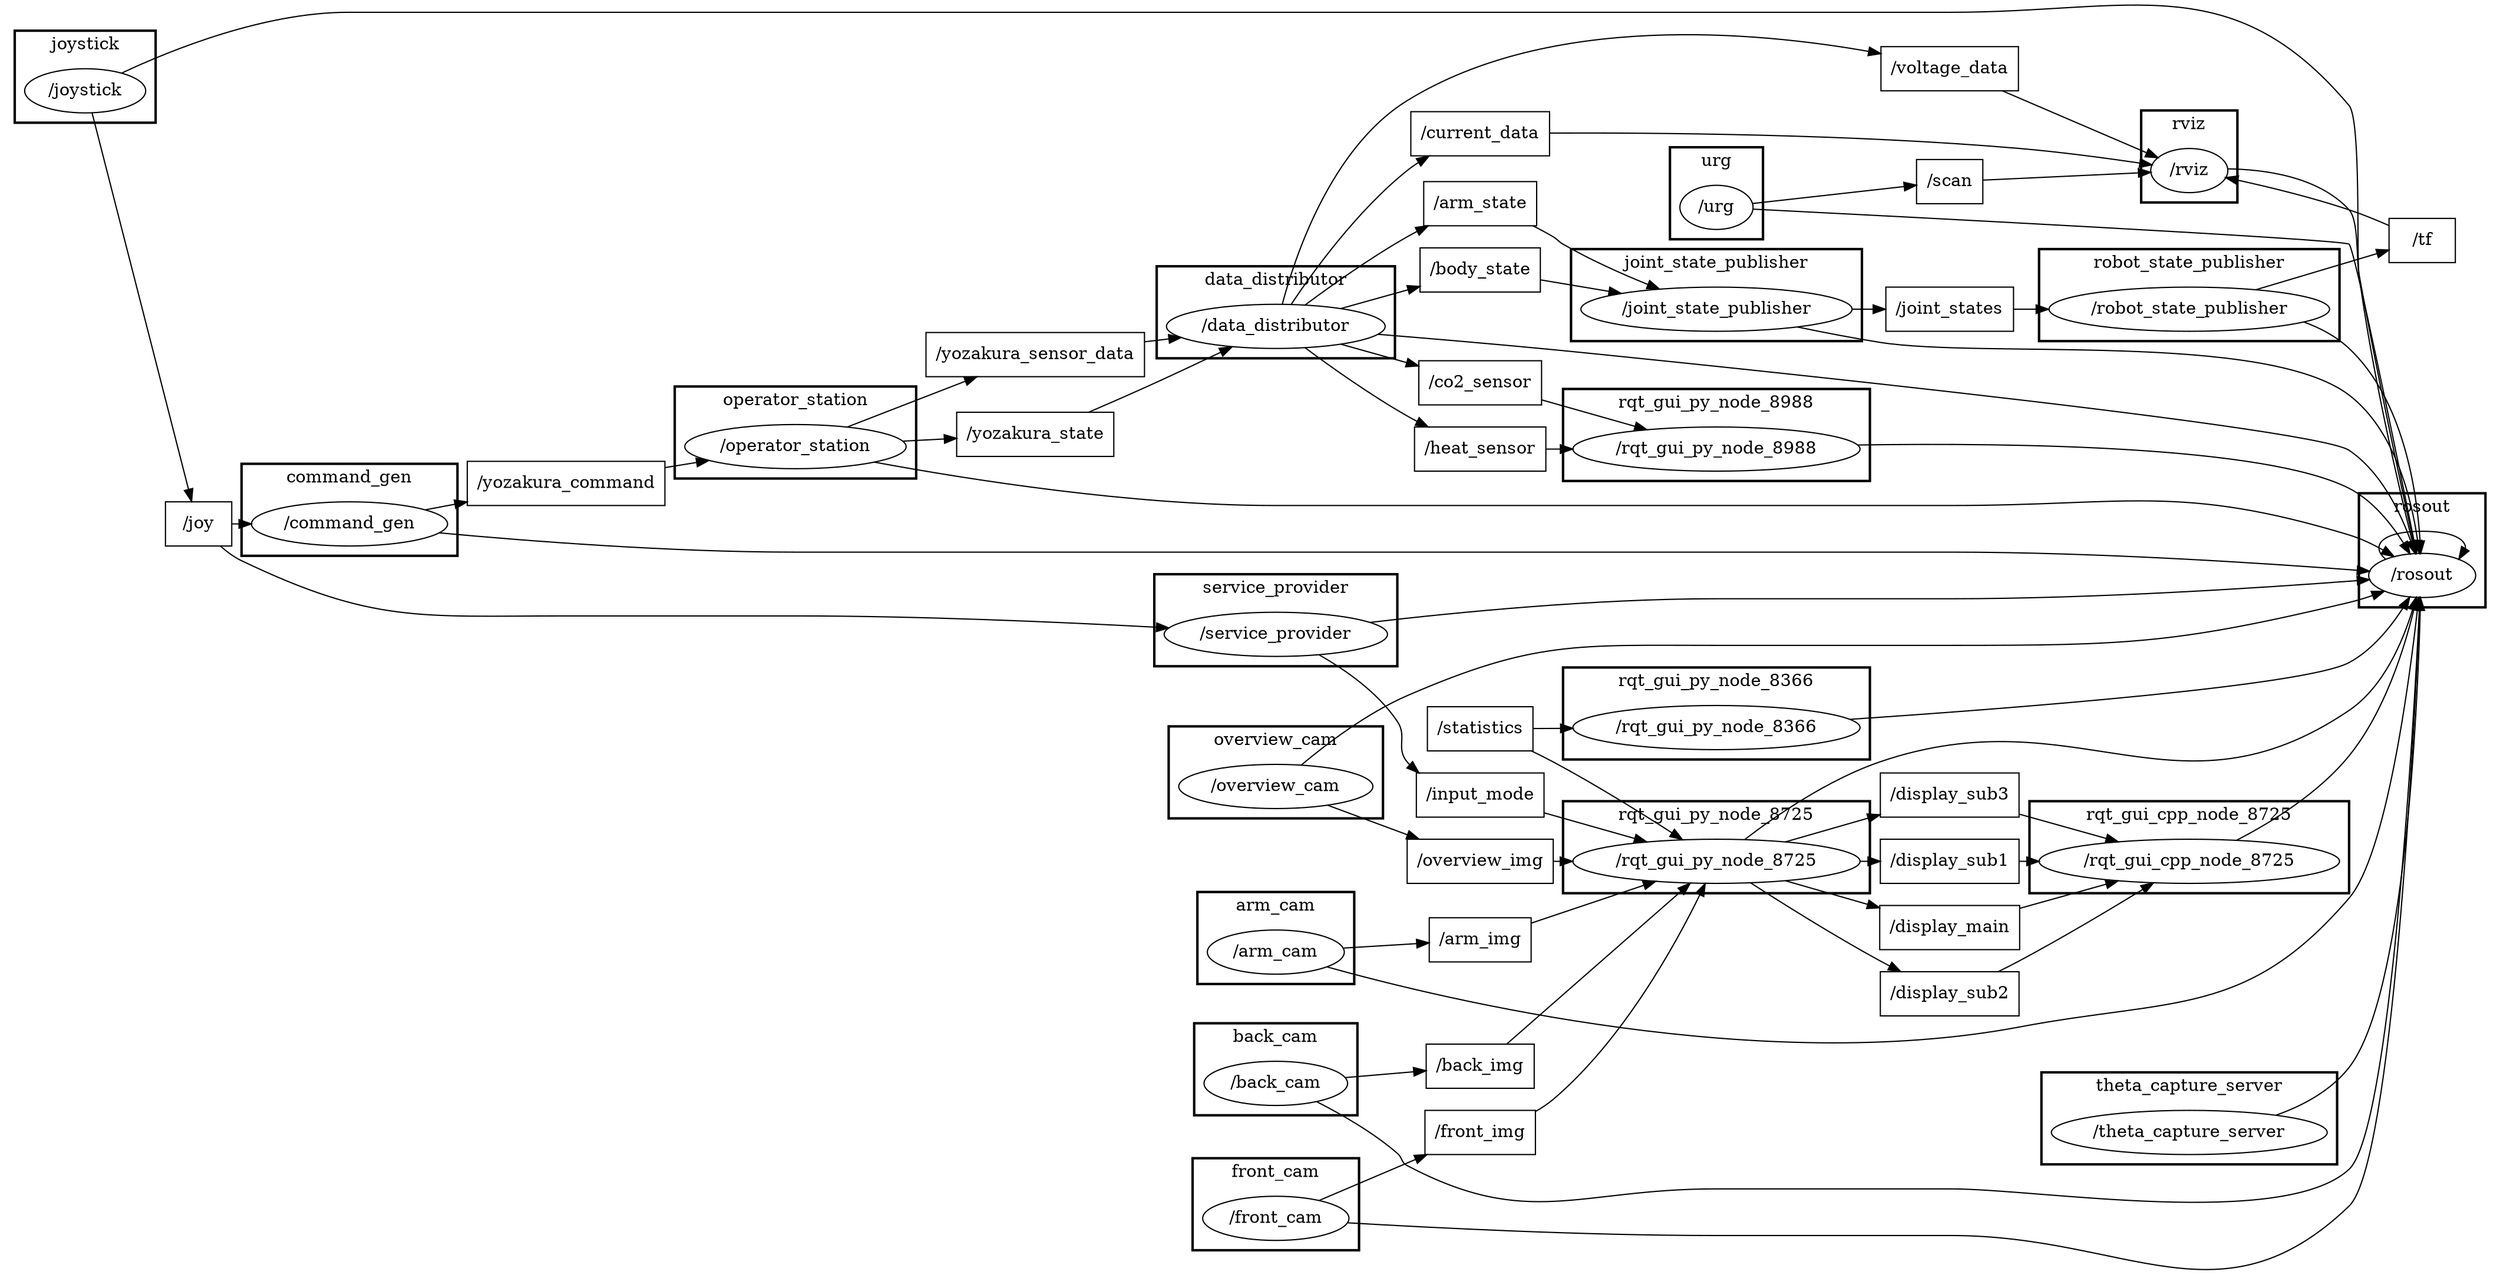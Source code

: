 digraph graphname {
	graph [bb="0,0,1692,1114",
		compound=True,
		rank=same,
		rankdir=LR,
		ranksep=0.2
	];
	node [label="\N"];
	subgraph cluster_urg {
		graph [bb="1128,191,1198,266",
			compound=True,
			label=urg,
			lheight=0.21,
			lp="1163,254.5",
			lwidth=0.26,
			rank=same,
			rankdir=LR,
			ranksep=0.2,
			style=bold
		];
		_urg		 [URL=_urg,
			height=0.5,
			label="/urg",
			pos="1163,217",
			shape=ellipse,
			width=0.75];
	}
	subgraph cluster_back_cam {
		graph [bb="806,873,922,948",
			compound=True,
			label=back_cam,
			lheight=0.21,
			lp="864,936.5",
			lwidth=0.78,
			rank=same,
			rankdir=LR,
			ranksep=0.2,
			style=bold
		];
		_back_cam		 [URL=_back_cam,
			height=0.5,
			label="/back_cam",
			pos="864,899",
			shape=ellipse,
			width=1.3721];
	}
	subgraph cluster_joystick {
		graph [bb="8,1031,106,1106",
			compound=True,
			label=joystick,
			lheight=0.21,
			lp="57,1094.5",
			lwidth=0.60,
			rank=same,
			rankdir=LR,
			ranksep=0.2,
			style=bold
		];
		_joystick		 [URL=_joystick,
			height=0.5,
			label="/joystick",
			pos="57,1057",
			shape=ellipse,
			width=1.1374];
	}
	subgraph cluster_rqt_gui_py_node_8725 {
		graph [bb="1060,694,1266,769",
			compound=True,
			label=rqt_gui_py_node_8725,
			lheight=0.21,
			lp="1163,757.5",
			lwidth=1.76,
			rank=same,
			rankdir=LR,
			ranksep=0.2,
			style=bold
		];
		_rqt_gui_py_node_8725		 [URL=_rqt_gui_py_node_8725,
			height=0.5,
			label="/rqt_gui_py_node_8725",
			pos="1163,720",
			shape=ellipse,
			width=2.6359];
	}
	subgraph cluster_front_cam {
		graph [bb="806,693,922,768",
			compound=True,
			label=front_cam,
			lheight=0.21,
			lp="864,756.5",
			lwidth=0.79,
			rank=same,
			rankdir=LR,
			ranksep=0.2,
			style=bold
		];
		_front_cam		 [URL=_front_cam,
			height=0.5,
			label="/front_cam",
			pos="864,719",
			shape=ellipse,
			width=1.3902];
	}
	subgraph cluster_rviz {
		graph [bb="1448,145,1518,220",
			compound=True,
			label=rviz,
			lheight=0.21,
			lp="1483,208.5",
			lwidth=0.31,
			rank=same,
			rankdir=LR,
			ranksep=0.2,
			style=bold
		];
		_rviz		 [URL=_rviz,
			height=0.5,
			label="/rviz",
			pos="1483,171",
			shape=ellipse,
			width=0.75];
	}
	subgraph cluster_rqt_gui_cpp_node_8725 {
		graph [bb="1376,640,1590,715",
			compound=True,
			label=rqt_gui_cpp_node_8725,
			lheight=0.21,
			lp="1483,703.5",
			lwidth=1.85,
			rank=same,
			rankdir=LR,
			ranksep=0.2,
			style=bold
		];
		_rqt_gui_cpp_node_8725		 [URL=_rqt_gui_cpp_node_8725,
			height=0.5,
			label="/rqt_gui_cpp_node_8725",
			pos="1483,666",
			shape=ellipse,
			width=2.7442];
	}
	subgraph cluster_joint_state_publisher {
		graph [bb="1068,33,1258,108",
			compound=True,
			label=joint_state_publisher,
			lheight=0.21,
			lp="1163,96.5",
			lwidth=1.58,
			rank=same,
			rankdir=LR,
			ranksep=0.2,
			style=bold
		];
		_joint_state_publisher		 [URL=_joint_state_publisher,
			height=0.5,
			label="/joint_state_publisher",
			pos="1163,59",
			shape=ellipse,
			width=2.4192];
	}
	subgraph cluster_operator_station {
		graph [bb="472,753,628,828",
			compound=True,
			label=operator_station,
			lheight=0.21,
			lp="550,816.5",
			lwidth=1.22,
			rank=same,
			rankdir=LR,
			ranksep=0.2,
			style=bold
		];
		_operator_station		 [URL=_operator_station,
			height=0.5,
			label="/operator_station",
			pos="550,779",
			shape=ellipse,
			width=1.9498];
	}
	subgraph cluster_rosout {
		graph [bb="1598,483,1684,576",
			compound=True,
			label=rosout,
			lheight=0.21,
			lp="1641,564.5",
			lwidth=0.47,
			rank=same,
			rankdir=LR,
			ranksep=0.2,
			style=bold
		];
		_rosout		 [URL=_rosout,
			height=0.5,
			label="/rosout",
			pos="1641,509",
			shape=ellipse,
			width=0.97491];
		_rosout -> _rosout		 [penwidth=1,
			pos="e,1665.7,521.92 1616.3,521.92 1605,533.13 1613.2,545 1641,545 1661.4,545 1671.3,538.6 1670.6,530.76"];
	}
	subgraph cluster_rqt_gui_py_node_8366 {
		graph [bb="1060,548,1266,623",
			compound=True,
			label=rqt_gui_py_node_8366,
			lheight=0.21,
			lp="1163,611.5",
			lwidth=1.76,
			rank=same,
			rankdir=LR,
			ranksep=0.2,
			style=bold
		];
		_rqt_gui_py_node_8366		 [URL=_rqt_gui_py_node_8366,
			height=0.5,
			label="/rqt_gui_py_node_8366",
			pos="1163,574",
			shape=ellipse,
			width=2.6359];
	}
	subgraph cluster_theta_capture_server {
		graph [bb="1388,359,1578,434",
			compound=True,
			label=theta_capture_server,
			lheight=0.21,
			lp="1483,422.5",
			lwidth=1.57,
			rank=same,
			rankdir=LR,
			ranksep=0.2,
			style=bold
		];
		_theta_capture_server		 [URL=_theta_capture_server,
			height=0.5,
			label="/theta_capture_server",
			pos="1483,385",
			shape=ellipse,
			width=2.4012];
	}
	subgraph cluster_service_provider {
		graph [bb="784,790,944,865",
			compound=True,
			label=service_provider,
			lheight=0.21,
			lp="864,853.5",
			lwidth=1.26,
			rank=same,
			rankdir=LR,
			ranksep=0.2,
			style=bold
		];
		_service_provider		 [URL=_service_provider,
			height=0.5,
			label="/service_provider",
			pos="864,816",
			shape=ellipse,
			width=2.004];
	}
	subgraph cluster_data_distributor {
		graph [bb="787,241,941,316",
			compound=True,
			label=data_distributor,
			lheight=0.21,
			lp="864,304.5",
			lwidth=1.19,
			rank=same,
			rankdir=LR,
			ranksep=0.2,
			style=bold
		];
		_data_distributor		 [URL=_data_distributor,
			height=0.5,
			label="/data_distributor",
			pos="864,267",
			shape=ellipse,
			width=1.9137];
	}
	subgraph cluster_command_gen {
		graph [bb="176,949,324,1024",
			compound=True,
			label=command_gen,
			lheight=0.21,
			lp="250,1012.5",
			lwidth=1.14,
			rank=same,
			rankdir=LR,
			ranksep=0.2,
			style=bold
		];
		_command_gen		 [URL=_command_gen,
			height=0.5,
			label="/command_gen",
			pos="250,975",
			shape=ellipse,
			width=1.8234];
	}
	subgraph cluster_overview_cam {
		graph [bb="790,581,938,656",
			compound=True,
			label=overview_cam,
			lheight=0.21,
			lp="864,644.5",
			lwidth=1.12,
			rank=same,
			rankdir=LR,
			ranksep=0.2,
			style=bold
		];
		_overview_cam		 [URL=_overview_cam,
			height=0.5,
			label="/overview_cam",
			pos="864,607",
			shape=ellipse,
			width=1.8234];
	}
	subgraph cluster_rqt_gui_py_node_8988 {
		graph [bb="1060,274,1266,349",
			compound=True,
			label=rqt_gui_py_node_8988,
			lheight=0.21,
			lp="1163,337.5",
			lwidth=1.76,
			rank=same,
			rankdir=LR,
			ranksep=0.2,
			style=bold
		];
		_rqt_gui_py_node_8988		 [URL=_rqt_gui_py_node_8988,
			height=0.5,
			label="/rqt_gui_py_node_8988",
			pos="1163,300",
			shape=ellipse,
			width=2.6359];
	}
	subgraph cluster_robot_state_publisher {
		graph [bb="1386,8,1580,83",
			compound=True,
			label=robot_state_publisher,
			lheight=0.21,
			lp="1483,71.5",
			lwidth=1.64,
			rank=same,
			rankdir=LR,
			ranksep=0.2,
			style=bold
		];
		_robot_state_publisher		 [URL=_robot_state_publisher,
			height=0.5,
			label="/robot_state_publisher",
			pos="1483,34",
			shape=ellipse,
			width=2.4734];
	}
	subgraph cluster_arm_cam {
		graph [bb="809,441,919,516",
			compound=True,
			label=arm_cam,
			lheight=0.21,
			lp="864,504.5",
			lwidth=0.72,
			rank=same,
			rankdir=LR,
			ranksep=0.2,
			style=bold
		];
		_arm_cam		 [URL=_arm_cam,
			height=0.5,
			label="/arm_cam",
			pos="864,467",
			shape=ellipse,
			width=1.2999];
	}
	_display_main	 [URL=topic_3A_display_main,
		height=0.5,
		label="/display_main",
		pos="1321,720",
		shape=box,
		width=1.3056];
	_display_main -> _rqt_gui_cpp_node_8725	 [penwidth=1,
		pos="e,1435.3,681.77 1368.3,704.38 1386.2,698.33 1406.9,691.35 1425.7,685.02"];
	_yozakura_state	 [URL=topic_3A_yozakura_state,
		height=0.5,
		label="/yozakura_state",
		pos="706,417",
		shape=box,
		width=1.4028];
	_yozakura_state -> _data_distributor	 [penwidth=1,
		pos="e,844.6,284.69 725.82,398.91 753.61,372.18 805.71,322.08 837.1,291.91"];
	_display_sub2	 [URL=topic_3A_display_sub2,
		height=0.5,
		label="/display_sub2",
		pos="1321,666",
		shape=box,
		width=1.2778];
	_display_sub2 -> _rqt_gui_cpp_node_8725	 [penwidth=1,
		pos="e,1384.1,666 1367.4,666 1369.6,666 1371.8,666 1374.1,666"];
	_joy	 [URL=topic_3A_joy,
		height=0.5,
		label="/joy",
		pos="141,1034",
		shape=box,
		width=0.75];
	_joy -> _service_provider	 [penwidth=1,
		pos="e,837.17,832.88 168.06,1035.4 214.19,1037.6 313.29,1042 397,1042 397,1042 397,1042 551,1042 679.98,1042 678.64,943.39 784,869 798.52,858.74 814.8,847.74 828.79,838.43"];
	_joy -> _command_gen	 [penwidth=1,
		pos="e,219.7,991.15 168.18,1019.6 180.96,1012.5 196.6,1003.9 210.7,996.12"];
	_heat_sensor	 [URL=topic_3A_heat_sensor,
		height=0.5,
		label="/heat_sensor",
		pos="1002,267",
		shape=box,
		width=1.1667];
	_heat_sensor -> _rqt_gui_py_node_8988	 [penwidth=1,
		pos="e,1098.3,286.79 1044.4,275.58 1057.9,278.39 1073.3,281.59 1088.5,284.74"];
	_yozakura_command	 [URL=topic_3A_yozakura_command,
		height=0.5,
		label="/yozakura_command",
		pos="398,939",
		shape=box,
		width=1.8194];
	_yozakura_command -> _operator_station	 [penwidth=1,
		pos="e,532.38,796.73 415.92,920.96 442.73,892.36 495.06,836.54 525.5,804.07"];
	_joint_states	 [URL=topic_3A_joint_states,
		height=0.5,
		label="/joint_states",
		pos="1321,39",
		shape=box,
		width=1.1389];
	_joint_states -> _robot_state_publisher	 [penwidth=1,
		pos="e,1394.8,36.726 1362.4,37.738 1369.3,37.521 1376.8,37.287 1384.5,37.046"];
	_tf	 [URL=topic_3A_tf,
		height=0.5,
		label="/tf",
		pos="1641,102",
		shape=box,
		width=0.75];
	_tf -> _rviz	 [penwidth=1,
		pos="e,1506,161.26 1613.9,113.53 1586.8,125.54 1544.2,144.36 1515.3,157.17"];
	_scan	 [URL=topic_3A_scan,
		height=0.5,
		label="/scan",
		pos="1321,217",
		shape=box,
		width=0.75];
	_scan -> _rviz	 [penwidth=1,
		pos="e,1458,177.89 1348.1,209.51 1375.3,201.67 1418.2,189.35 1448.1,180.76"];
	_voltage_data	 [URL=topic_3A_voltage_data,
		height=0.5,
		label="/voltage_data",
		pos="1002,213",
		shape=box,
		width=1.2361];
	_voltage_data -> _rviz	 [penwidth=1,
		pos="e,1455.8,168.52 1036.9,194.95 1044.3,191.73 1052.3,188.83 1060,187 1199.4,153.93 1371.8,162.02 1445.7,167.71"];
	_input_mode	 [URL=topic_3A_input_mode,
		height=0.5,
		label="/input_mode",
		pos="1002,790",
		shape=box,
		width=1.1944];
	_input_mode -> _rqt_gui_py_node_8725	 [penwidth=1,
		pos="e,1124.5,736.53 1043.9,771.97 1065.7,762.4 1092.5,750.6 1115.1,740.66"];
	_current_data	 [URL=topic_3A_current_data,
		height=0.5,
		label="/current_data",
		pos="1002,159",
		shape=box,
		width=1.2222];
	_current_data -> _rviz	 [penwidth=1,
		pos="e,1456.3,166.93 1046,156.91 1114.3,154.02 1251.8,149.89 1368,157 1394.3,158.61 1423.8,162.28 1446.2,165.47"];
	_co2_sensor	 [URL=topic_3A_co2_sensor,
		height=0.5,
		label="/co2_sensor",
		pos="1002,321",
		shape=box,
		width=1.125];
	_co2_sensor -> _rqt_gui_py_node_8988	 [penwidth=1,
		pos="e,1084.7,310.21 1042.7,315.75 1052.5,314.46 1063.4,313.03 1074.5,311.56"];
	_front_img	 [URL=topic_3A_front_img,
		height=0.5,
		label="/front_img",
		pos="1002,736",
		shape=box,
		width=1.0417];
	_front_img -> _rqt_gui_py_node_8725	 [penwidth=1,
		pos="e,1078.8,728.37 1039.9,732.29 1048.7,731.4 1058.5,730.42 1068.6,729.4"];
	_back_img	 [URL=topic_3A_back_img,
		height=0.5,
		label="/back_img",
		pos="1002,882",
		shape=box,
		width=1.0278];
	_back_img -> _rqt_gui_py_node_8725	 [penwidth=1,
		pos="e,1144.4,737.95 1020.9,863.73 1049.4,834.77 1104.8,778.26 1137.1,745.38"];
	_body_state	 [URL=topic_3A_body_state,
		height=0.5,
		label="/body_state",
		pos="1002,51",
		shape=box,
		width=1.0972];
	_body_state -> _joint_state_publisher	 [penwidth=1,
		pos="e,1078.3,54.789 1041.9,52.957 1050.1,53.368 1059,53.818 1068.2,54.282"];
	_display_sub3	 [URL=topic_3A_display_sub3,
		height=0.5,
		label="/display_sub3",
		pos="1321,612",
		shape=box,
		width=1.2778];
	_display_sub3 -> _rqt_gui_cpp_node_8725	 [penwidth=1,
		pos="e,1435.1,650.16 1367.4,627.33 1385.4,633.41 1406.4,640.47 1425.3,646.88"];
	_display_sub1	 [URL=topic_3A_display_sub1,
		height=0.5,
		label="/display_sub1",
		pos="1321,774",
		shape=box,
		width=1.2778];
	_display_sub1 -> _rqt_gui_cpp_node_8725	 [penwidth=1,
		pos="e,1458.4,683.68 1353.9,755.77 1358.7,752.9 1363.5,749.92 1368,747 1396.4,728.64 1427.6,706.29 1450.2,689.73"];
	_yozakura_sensor_data	 [URL=topic_3A_yozakura_sensor_data,
		height=0.5,
		label="/yozakura_sensor_data",
		pos="706,621",
		shape=box,
		width=1.9444];
	_yozakura_sensor_data -> _data_distributor	 [penwidth=1,
		pos="e,854.35,285.01 714.31,602.88 727.73,569.77 757.36,497.35 784,437 806.43,386.19 834.06,327.58 849.99,294.14"];
	_arm_state	 [URL=topic_3A_arm_state,
		height=0.5,
		label="/arm_state",
		pos="1002,105",
		shape=box,
		width=1.0278];
	_arm_state -> _joint_state_publisher	 [penwidth=1,
		pos="e,1111.6,73.581 1039.1,94.562 1057.6,89.207 1080.6,82.542 1101.7,76.434"];
	_overview_img	 [URL=topic_3A_overview_img,
		height=0.5,
		label="/overview_img",
		pos="1002,682",
		shape=box,
		width=1.375];
	_overview_img -> _rqt_gui_py_node_8725	 [penwidth=1,
		pos="e,1103.4,705.99 1051.6,693.61 1064.7,696.75 1079.2,700.22 1093.3,703.57"];
	_statistics	 [URL=topic_3A_statistics,
		height=0.5,
		label="/statistics",
		pos="1002,574",
		shape=box,
		width=0.93056];
	_statistics -> _rqt_gui_py_node_8725	 [penwidth=1,
		pos="e,1136.2,702.64 1035.7,587.39 1041.8,591.07 1047.6,595.57 1052,601 1059.6,610.38 1053.5,616.79 1060,627 1077.6,654.82 1105.7,679.57 1128,696.53"];
	_statistics -> _rqt_gui_py_node_8366	 [penwidth=1,
		pos="e,1068.1,574 1035.6,574 1042.4,574 1050,574 1057.9,574"];
	_arm_img	 [URL=topic_3A_arm_img,
		height=0.5,
		label="/arm_img",
		pos="1002,628",
		shape=box,
		width=0.98611];
	_arm_img -> _rqt_gui_py_node_8725	 [penwidth=1,
		pos="e,1133.2,702.65 1036,646.02 1041.4,648.99 1046.9,652.06 1052,655 1076.3,668.86 1103.3,684.82 1124.5,697.46"];
	_back_cam -> _back_img	 [penwidth=1,
		pos="e,964.89,886.51 911.04,893.24 925.18,891.48 940.74,889.53 954.88,887.76"];
	_back_cam -> _rosout	 [penwidth=1,
		pos="e,1639.5,527.4 909.65,906.09 967.65,914.68 1072.1,928 1162,928 1162,928 1162,928 1322,928 1449,928 1509.6,927.26 1590,829 1626.3,784.6 1636.5,607.62 1639.1,537.67"];
	_joystick -> _joy	 [penwidth=1,
		pos="e,113.77,1041.4 91.826,1047.5 95.831,1046.4 99.93,1045.2 103.96,1044.1"];
	_joystick -> _rosout	 [penwidth=1,
		pos="e,1639.3,527.19 94.814,1064.1 133.16,1070.8 195.06,1080 249,1080 249,1080 249,1080 1322,1080 1447.4,1080 1511.3,1089.6 1590,992 1618.6,956.45 1634.6,635.21 1638.8,537.24"];
	_rqt_gui_py_node_8725 -> _display_main	 [penwidth=1,
		pos="e,1273.7,720 1257.9,720 1259.8,720 1261.8,720 1263.7,720"];
	_rqt_gui_py_node_8725 -> _display_sub2	 [penwidth=1,
		pos="e,1274.9,681.6 1209.5,704.24 1227,698.19 1247.1,691.24 1265.3,684.93"];
	_rqt_gui_py_node_8725 -> _display_sub3	 [penwidth=1,
		pos="e,1288.1,630.17 1186.3,702.54 1208.1,685.64 1242.7,659.62 1274,639 1275.7,637.89 1277.4,636.78 1279.2,635.66"];
	_rqt_gui_py_node_8725 -> _display_sub1	 [penwidth=1,
		pos="e,1274.9,758.4 1209.5,735.76 1227,741.81 1247.1,748.76 1265.3,755.07"];
	_rqt_gui_py_node_8725 -> _rosout	 [penwidth=1,
		pos="e,1637.9,527.26 1180.6,737.73 1200.6,757.57 1236.1,788.57 1274,801 1411.9,846.28 1493.7,827.57 1590,719 1613.8,692.16 1630,588.08 1636.6,537.25"];
	_front_cam -> _front_img	 [penwidth=1,
		pos="e,964.22,731.4 911.42,724.8 925.16,726.52 940.2,728.4 953.98,730.12"];
	_front_cam -> _rosout	 [penwidth=1,
		pos="e,1606.2,512.35 895.02,704.84 912.5,694.9 933.17,679.83 944,660 956.07,637.91 934.37,564.97 952,547 984.81,513.54 1115.1,528 1162,528 1162,528 1162,528 1322,528 1420,528 1534.8,518.89 1596.1,513.29"];
	_rviz -> _rosout	 [penwidth=1,
		pos="e,1638.2,490.79 1505.7,180.81 1530.3,193.09 1569.5,216.54 1590,249 1614.3,287.42 1630.9,421.56 1637.2,480.66"];
	_rqt_gui_cpp_node_8725 -> _rosout	 [penwidth=1,
		pos="e,1629.7,526.34 1509.2,648.62 1531.8,632.37 1565.1,606.67 1590,580 1602.8,566.26 1615,549.06 1624.2,535.04"];
	_joint_state_publisher -> _joint_states	 [penwidth=1,
		pos="e,1279.7,44.172 1237.4,49.586 1248.3,48.187 1259.4,46.774 1269.7,45.455"];
	_joint_state_publisher -> _rosout	 [penwidth=1,
		pos="e,1640.2,490.92 1237.7,68.459 1353.1,83.972 1566,115.63 1590,141 1636.1,189.76 1640.3,402.73 1640.2,480.47"];
	_operator_station -> _yozakura_state	 [penwidth=1,
		pos="e,697.32,435.06 558.64,761.05 583.63,702.31 663.08,515.54 693.24,444.65"];
	_operator_station -> _yozakura_sensor_data	 [penwidth=1,
		pos="e,687.38,639.08 568.07,761.49 595.33,733.52 648.82,678.64 680.27,646.38"];
	_operator_station -> _rosout	 [penwidth=1,
		pos="e,1640.2,527.27 566.24,796.59 608.37,843.14 731.96,966 863,966 863,966 863,966 1322,966 1445.5,966 1508.9,986.04 1590,893 1636.2,840.01 1640.3,617.27 1640.2,537.54"];
	_urg -> _scan	 [penwidth=1,
		pos="e,1293.8,217 1190.1,217 1215.8,217 1255.1,217 1283.8,217"];
	_urg -> _rosout	 [penwidth=1,
		pos="e,1638.6,491.01 1188.3,223.77 1210.5,229.76 1244.2,238.39 1274,244 1413.2,270.26 1485.5,190.34 1590,286 1618.4,312 1632.5,426.8 1637.6,480.77"];
	_rqt_gui_py_node_8366 -> _rosout	 [penwidth=1,
		pos="e,1621.7,524.31 1252.7,580.1 1340.7,583.24 1478.2,580.18 1590,542 1598,539.26 1606,534.91 1613.2,530.27"];
	_theta_capture_server -> _rosout	 [penwidth=1,
		pos="e,1631.1,491.68 1526.6,400.57 1547.2,409.46 1571.4,422.03 1590,438 1604.5,450.5 1617,468.1 1625.8,482.65"];
	_service_provider -> _input_mode	 [penwidth=1,
		pos="e,958.82,798.06 921.89,805.12 930.78,803.42 939.94,801.67 948.72,799.99"];
	_service_provider -> _rosout	 [penwidth=1,
		pos="e,1639.3,527.1 929.28,823.8 1089.2,841.65 1498.7,877.24 1590,786 1624.7,751.3 1635.7,600.5 1638.9,537.17"];
	_data_distributor -> _heat_sensor	 [penwidth=1,
		pos="e,959.83,267 933,267 938.58,267 944.17,267 949.6,267"];
	_data_distributor -> _voltage_data	 [penwidth=1,
		pos="e,957.07,230.44 902.88,251.96 916.68,246.48 932.55,240.18 947.45,234.26"];
	_data_distributor -> _current_data	 [penwidth=1,
		pos="e,965.82,177 881.24,249.54 897.96,232.16 925.25,205.36 952,186 953.62,184.83 955.3,183.66 957.02,182.52"];
	_data_distributor -> _co2_sensor	 [penwidth=1,
		pos="e,961.42,305.29 902.88,282.04 918.13,288.09 935.9,295.15 952.1,301.58"];
	_data_distributor -> _body_state	 [penwidth=1,
		pos="e,962.32,69.094 869.22,248.99 878.53,212.66 903.9,129.71 952,78 952.76,77.182 953.55,76.383 954.37,75.603"];
	_data_distributor -> _arm_state	 [penwidth=1,
		pos="e,964.78,122.22 873.09,248.82 886.27,220.84 914.7,166.82 952,132 953.44,130.66 954.95,129.36 956.53,128.11"];
	_data_distributor -> _rosout	 [penwidth=1,
		pos="e,1640.4,490.9 877.71,284.72 892.89,304.24 920.23,334.64 952,348 996.3,366.62 1012,351.8 1060,353 1063.7,353.09 1587,352.83 1590,355 1629.5,383.83 1638.4,444.61 1640.1,480.59"];
	_command_gen -> _yozakura_command	 [penwidth=1,
		pos="e,332.49,954.91 299.62,963.01 307.02,961.19 314.81,959.27 322.62,957.34"];
	_command_gen -> _rosout	 [penwidth=1,
		pos="e,1639.2,527.03 307.42,983.78 367.23,992.32 464.53,1004 549,1004 549,1004 549,1004 1322,1004 1444,1004 1508.3,1035.5 1590,945 1617.4,914.66 1634,628.99 1638.6,537.23"];
	_overview_cam -> _rosout	 [penwidth=1,
		pos="e,1606.2,505.65 880.35,589.31 902.83,563.62 943.01,518.52 952,514 1035.9,471.77 1068.1,490 1162,490 1162,490 1162,490 1322,490 1420,490 1534.8,499.11 1596.1,504.71"];
	_overview_cam -> _overview_img	 [penwidth=1,
		pos="e,968.32,663.99 894.4,623.22 911.25,632.53 932.81,644.42 952,655 954.39,656.32 956.84,657.67 959.32,659.04"];
	_rqt_gui_py_node_8988 -> _rosout	 [penwidth=1,
		pos="e,1637.8,491.02 1251.7,293.55 1361.1,287.42 1540,284.37 1590,325 1614.1,344.6 1629.8,434.52 1636.4,481"];
	_robot_state_publisher -> _tf	 [penwidth=1,
		pos="e,1613.7,90.526 1521.4,50.288 1546.5,61.249 1579.5,75.617 1604.3,86.426"];
	_robot_state_publisher -> _rosout	 [penwidth=1,
		pos="e,1638.1,491 1536.5,48.431 1556.4,56.545 1577.2,68.819 1590,87 1595.7,95.12 1627.2,387.87 1637,480.92"];
	_arm_cam -> _rosout	 [penwidth=1,
		pos="e,1621.7,493.76 910,463.31 968.15,458.87 1072.6,452 1162,452 1162,452 1162,452 1322,452 1441.6,452 1477.1,436.53 1590,476 1598,478.8 1606,483.17 1613.1,487.81"];
	_arm_cam -> _arm_img	 [penwidth=1,
		pos="e,966.37,613.28 879.91,484.22 897.28,505.01 925.92,541.61 944,577 949.12,587.01 944.8,592.36 952,601 953.86,603.24 955.97,605.32 958.22,607.26"];
}
